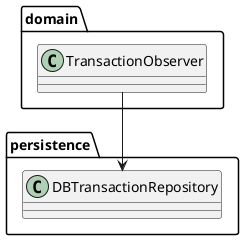 @startuml

package domain {
    class TransactionObserver
}

package persistence {
    class DBTransactionRepository
}

TransactionObserver --> DBTransactionRepository

@enduml
